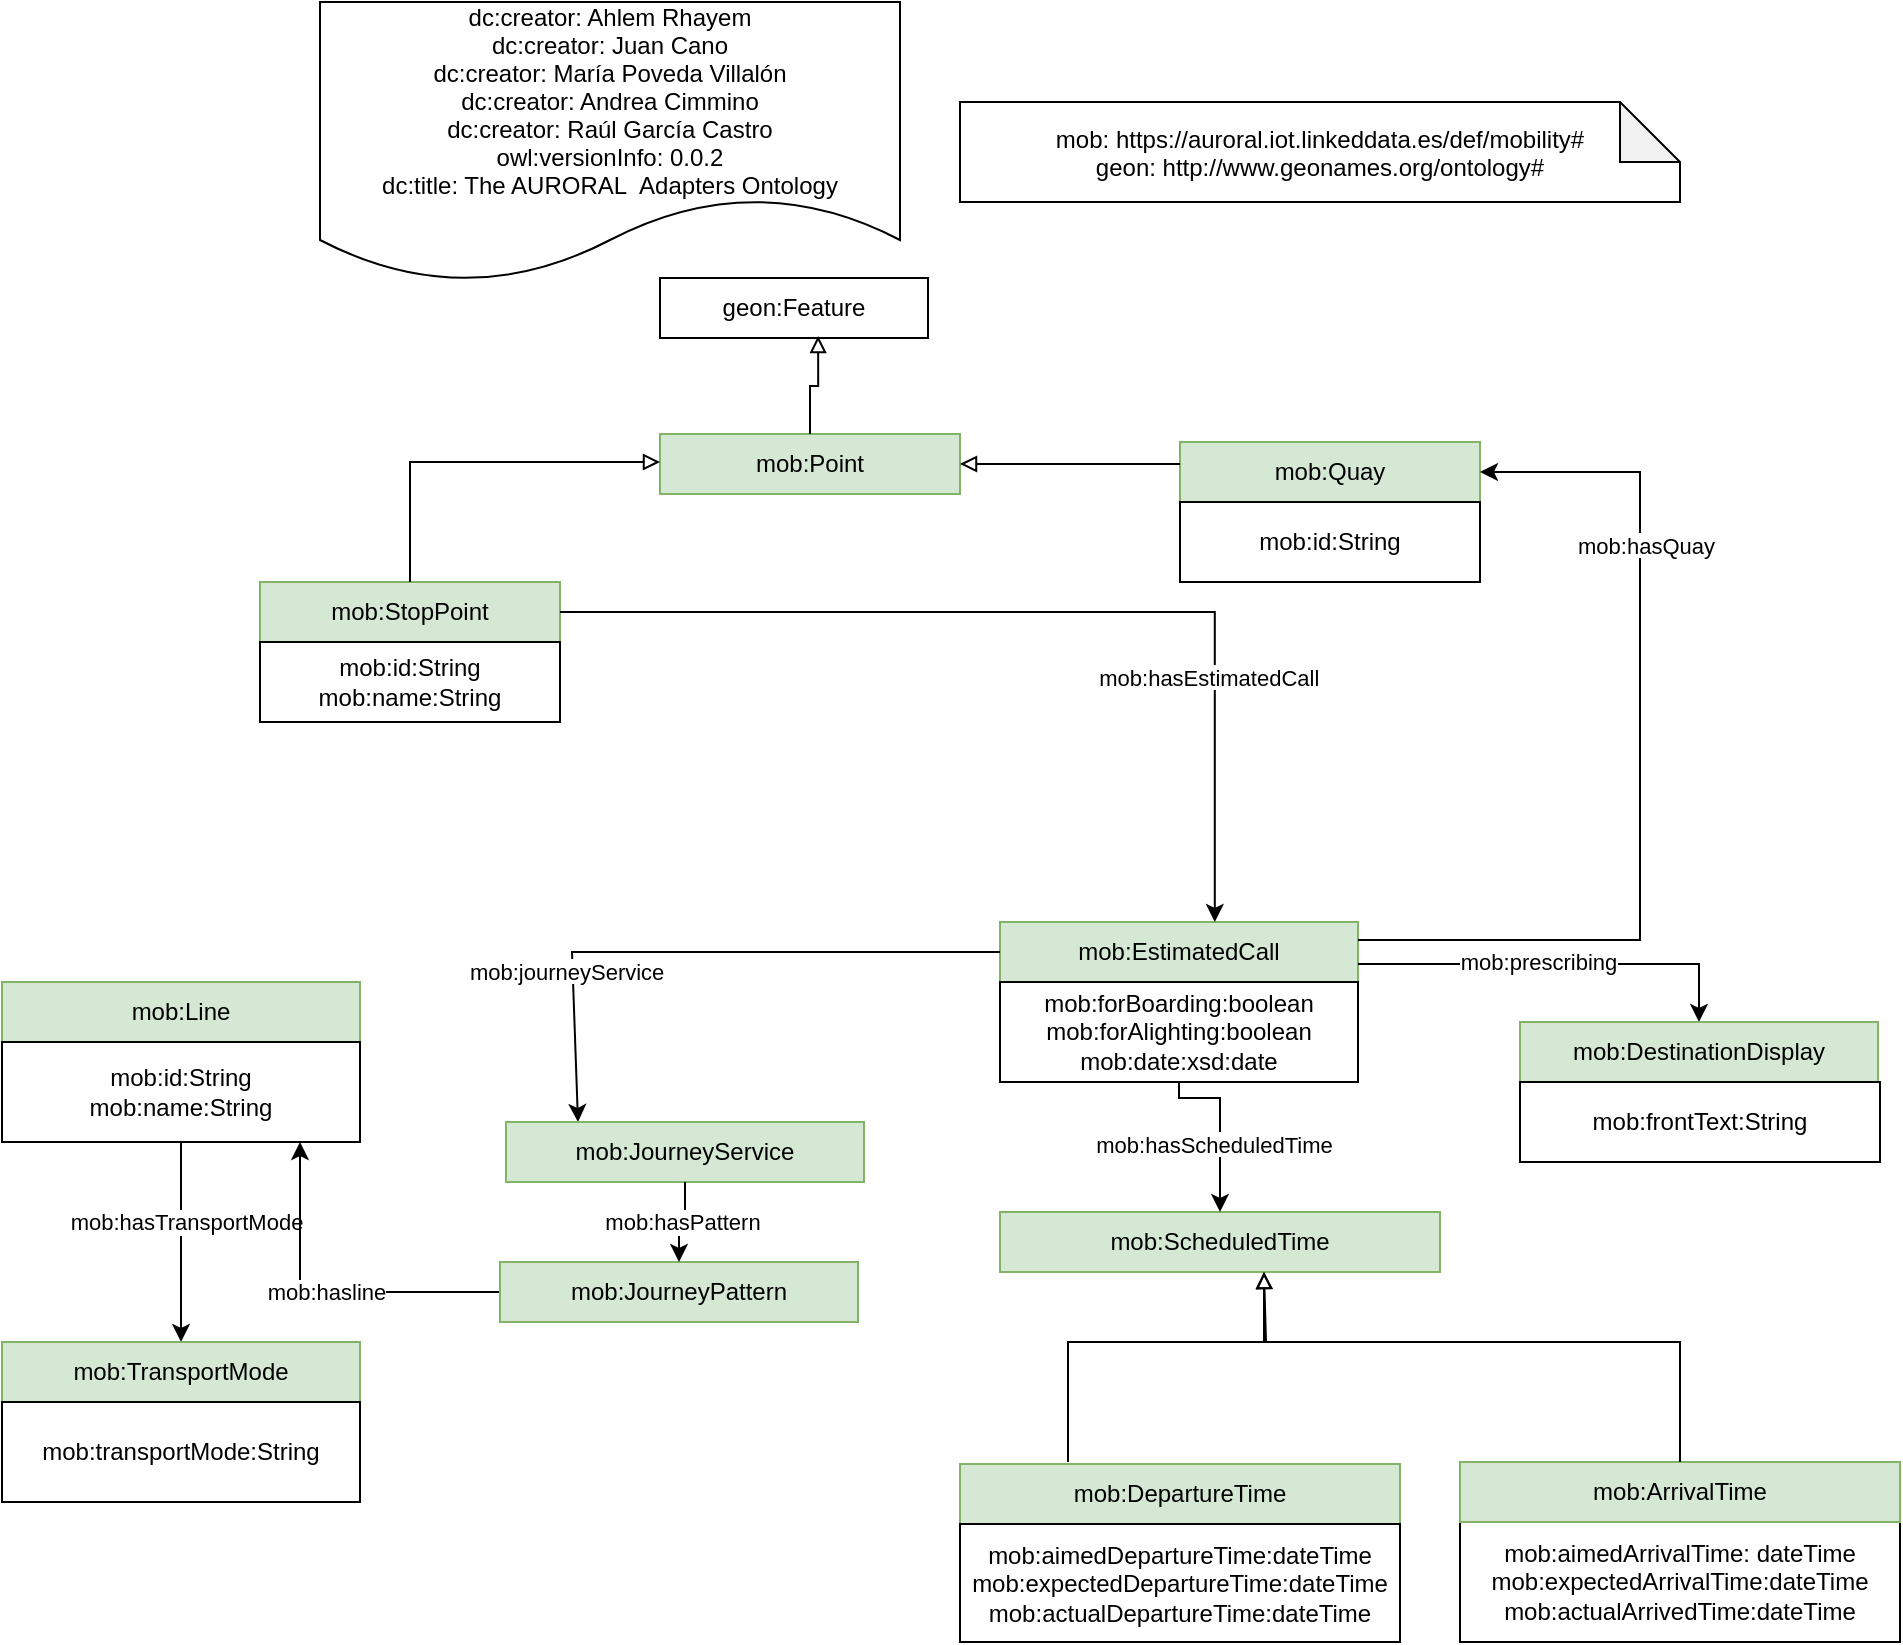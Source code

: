<mxfile version="13.9.9" type="device"><diagram id="2FBA703fzT1AzEDHi156" name="Page-1"><mxGraphModel dx="1326" dy="1654" grid="1" gridSize="10" guides="1" tooltips="1" connect="1" arrows="1" fold="1" page="1" pageScale="1" pageWidth="850" pageHeight="1100" math="0" shadow="0"><root><mxCell id="0"/><mxCell id="1" parent="0"/><mxCell id="R_YtMdiZFJcGjvR6Em4J-1" value="dc:creator: Ahlem Rhayem&#10;dc:creator: Juan Cano&#10;dc:creator: María Poveda Villalón&#10;dc:creator: Andrea Cimmino&#10;dc:creator: Raúl García Castro&#10;owl:versionInfo: 0.0.2&#10;dc:title: The AURORAL  Adapters Ontology" style="shape=document;boundedLbl=1;" parent="1" vertex="1"><mxGeometry x="190" y="-130" width="290" height="140" as="geometry"/></mxCell><mxCell id="R_YtMdiZFJcGjvR6Em4J-2" value="&#10;mob: https://auroral.iot.linkeddata.es/def/mobility#&#10;geon: http://www.geonames.org/ontology#&#10;" style="shape=note;backgroundOutline=1;darkOpacity=0.05;" parent="1" vertex="1"><mxGeometry x="510" y="-80" width="360" height="50" as="geometry"/></mxCell><mxCell id="R_YtMdiZFJcGjvR6Em4J-18" value="mob:EstimatedCall" style="rounded=0;whiteSpace=wrap;html=1;snapToPoint=1;points=[[0.1,0],[0.2,0],[0.3,0],[0.4,0],[0.5,0],[0.6,0],[0.7,0],[0.8,0],[0.9,0],[0,0.1],[0,0.3],[0,0.5],[0,0.7],[0,0.9],[0.1,1],[0.2,1],[0.3,1],[0.4,1],[0.5,1],[0.6,1],[0.7,1],[0.8,1],[0.9,1],[1,0.1],[1,0.3],[1,0.5],[1,0.7],[1,0.9]];fillColor=#d5e8d4;strokeColor=#82b366;" parent="1" vertex="1"><mxGeometry x="530" y="330.0" width="179" height="30" as="geometry"/></mxCell><mxCell id="R_YtMdiZFJcGjvR6Em4J-19" value="mob:StopPoint" style="rounded=0;whiteSpace=wrap;html=1;fillColor=#d5e8d4;strokeColor=#82b366;" parent="1" vertex="1"><mxGeometry x="160" y="160" width="150" height="30" as="geometry"/></mxCell><mxCell id="fcSz_6_OTniCgQvrrrVf-1" value="mob:id:String&lt;br&gt;mob:name:String" style="rounded=0;whiteSpace=wrap;html=1;snapToPoint=1;points=[[0.1,0],[0.2,0],[0.3,0],[0.4,0],[0.5,0],[0.6,0],[0.7,0],[0.8,0],[0.9,0],[0,0.1],[0,0.3],[0,0.5],[0,0.7],[0,0.9],[0.1,1],[0.2,1],[0.3,1],[0.4,1],[0.5,1],[0.6,1],[0.7,1],[0.8,1],[0.9,1],[1,0.1],[1,0.3],[1,0.5],[1,0.7],[1,0.9]];" parent="1" vertex="1"><mxGeometry x="160" y="190" width="150" height="40" as="geometry"/></mxCell><mxCell id="fcSz_6_OTniCgQvrrrVf-4" value="geon:Feature" style="rounded=0;whiteSpace=wrap;html=1;" parent="1" vertex="1"><mxGeometry x="360" y="8" width="134" height="30" as="geometry"/></mxCell><mxCell id="fcSz_6_OTniCgQvrrrVf-6" value="mob:ScheduledTime" style="rounded=0;whiteSpace=wrap;html=1;snapToPoint=1;points=[[0.1,0],[0.2,0],[0.3,0],[0.4,0],[0.5,0],[0.6,0],[0.7,0],[0.8,0],[0.9,0],[0,0.1],[0,0.3],[0,0.5],[0,0.7],[0,0.9],[0.1,1],[0.2,1],[0.3,1],[0.4,1],[0.5,1],[0.6,1],[0.7,1],[0.8,1],[0.9,1],[1,0.1],[1,0.3],[1,0.5],[1,0.7],[1,0.9]];fillColor=#d5e8d4;strokeColor=#82b366;" parent="1" vertex="1"><mxGeometry x="530" y="475" width="220" height="30" as="geometry"/></mxCell><mxCell id="fcSz_6_OTniCgQvrrrVf-7" value="mob:aimedArrivalTime: dateTime&lt;br&gt;mob:expectedArrivalTime:dateTime&lt;br&gt;mob:actualArrivedTime:dateTime&lt;br&gt;" style="rounded=0;whiteSpace=wrap;html=1;snapToPoint=1;points=[[0.1,0],[0.2,0],[0.3,0],[0.4,0],[0.5,0],[0.6,0],[0.7,0],[0.8,0],[0.9,0],[0,0.1],[0,0.3],[0,0.5],[0,0.7],[0,0.9],[0.1,1],[0.2,1],[0.3,1],[0.4,1],[0.5,1],[0.6,1],[0.7,1],[0.8,1],[0.9,1],[1,0.1],[1,0.3],[1,0.5],[1,0.7],[1,0.9]];" parent="1" vertex="1"><mxGeometry x="760" y="630" width="220" height="60" as="geometry"/></mxCell><mxCell id="fcSz_6_OTniCgQvrrrVf-8" style="edgeStyle=orthogonalEdgeStyle;rounded=0;orthogonalLoop=1;jettySize=auto;html=1;fontSize=11;endArrow=classic;endFill=1;" parent="1" source="R_YtMdiZFJcGjvR6Em4J-18" target="fcSz_6_OTniCgQvrrrVf-6" edge="1"><mxGeometry relative="1" as="geometry"><mxPoint x="788.5" y="380" as="sourcePoint"/><mxPoint x="705.5" y="432.5" as="targetPoint"/><Array as="points"><mxPoint x="620" y="418"/></Array></mxGeometry></mxCell><mxCell id="fcSz_6_OTniCgQvrrrVf-9" value="mob:hasScheduledTime" style="edgeLabel;align=center;verticalAlign=middle;resizable=0;points=[];fontSize=11;" parent="fcSz_6_OTniCgQvrrrVf-8" vertex="1" connectable="0"><mxGeometry x="0.491" y="-3" relative="1" as="geometry"><mxPoint as="offset"/></mxGeometry></mxCell><mxCell id="fcSz_6_OTniCgQvrrrVf-10" value="mob:Line" style="rounded=0;whiteSpace=wrap;html=1;snapToPoint=1;points=[[0.1,0],[0.2,0],[0.3,0],[0.4,0],[0.5,0],[0.6,0],[0.7,0],[0.8,0],[0.9,0],[0,0.1],[0,0.3],[0,0.5],[0,0.7],[0,0.9],[0.1,1],[0.2,1],[0.3,1],[0.4,1],[0.5,1],[0.6,1],[0.7,1],[0.8,1],[0.9,1],[1,0.1],[1,0.3],[1,0.5],[1,0.7],[1,0.9]];fillColor=#d5e8d4;strokeColor=#82b366;" parent="1" vertex="1"><mxGeometry x="31" y="360.0" width="179" height="30" as="geometry"/></mxCell><mxCell id="fcSz_6_OTniCgQvrrrVf-42" value="" style="edgeStyle=orthogonalEdgeStyle;rounded=0;orthogonalLoop=1;jettySize=auto;html=1;" parent="1" source="fcSz_6_OTniCgQvrrrVf-15" target="fcSz_6_OTniCgQvrrrVf-39" edge="1"><mxGeometry relative="1" as="geometry"/></mxCell><mxCell id="fcSz_6_OTniCgQvrrrVf-43" value="mob:hasTransportMode" style="edgeLabel;html=1;align=center;verticalAlign=middle;resizable=0;points=[];" parent="fcSz_6_OTniCgQvrrrVf-42" vertex="1" connectable="0"><mxGeometry x="-0.2" y="2" relative="1" as="geometry"><mxPoint as="offset"/></mxGeometry></mxCell><mxCell id="fcSz_6_OTniCgQvrrrVf-15" value="mob:id:String&lt;br&gt;mob:name:String" style="rounded=0;whiteSpace=wrap;html=1;snapToPoint=1;points=[[0.1,0],[0.2,0],[0.3,0],[0.4,0],[0.5,0],[0.6,0],[0.7,0],[0.8,0],[0.9,0],[0,0.1],[0,0.3],[0,0.5],[0,0.7],[0,0.9],[0.1,1],[0.2,1],[0.3,1],[0.4,1],[0.5,1],[0.6,1],[0.7,1],[0.8,1],[0.9,1],[1,0.1],[1,0.3],[1,0.5],[1,0.7],[1,0.9]];" parent="1" vertex="1"><mxGeometry x="31" y="390" width="179" height="50" as="geometry"/></mxCell><mxCell id="fcSz_6_OTniCgQvrrrVf-22" value="mob:hasline" style="edgeStyle=orthogonalEdgeStyle;rounded=0;orthogonalLoop=1;jettySize=auto;html=1;" parent="1" source="fcSz_6_OTniCgQvrrrVf-16" edge="1"><mxGeometry relative="1" as="geometry"><mxPoint x="180" y="440" as="targetPoint"/><Array as="points"><mxPoint x="180" y="515"/></Array></mxGeometry></mxCell><mxCell id="fcSz_6_OTniCgQvrrrVf-16" value="mob:JourneyPattern" style="rounded=0;whiteSpace=wrap;html=1;snapToPoint=1;points=[[0.1,0],[0.2,0],[0.3,0],[0.4,0],[0.5,0],[0.6,0],[0.7,0],[0.8,0],[0.9,0],[0,0.1],[0,0.3],[0,0.5],[0,0.7],[0,0.9],[0.1,1],[0.2,1],[0.3,1],[0.4,1],[0.5,1],[0.6,1],[0.7,1],[0.8,1],[0.9,1],[1,0.1],[1,0.3],[1,0.5],[1,0.7],[1,0.9]];fillColor=#d5e8d4;strokeColor=#82b366;" parent="1" vertex="1"><mxGeometry x="280" y="500.0" width="179" height="30" as="geometry"/></mxCell><mxCell id="fcSz_6_OTniCgQvrrrVf-19" value="mob:forBoarding:boolean&lt;br&gt;mob:forAlighting:boolean&lt;br&gt;mob:date:xsd:date" style="rounded=0;whiteSpace=wrap;html=1;snapToPoint=1;points=[[0.1,0],[0.2,0],[0.3,0],[0.4,0],[0.5,0],[0.6,0],[0.7,0],[0.8,0],[0.9,0],[0,0.1],[0,0.3],[0,0.5],[0,0.7],[0,0.9],[0.1,1],[0.2,1],[0.3,1],[0.4,1],[0.5,1],[0.6,1],[0.7,1],[0.8,1],[0.9,1],[1,0.1],[1,0.3],[1,0.5],[1,0.7],[1,0.9]];" parent="1" vertex="1"><mxGeometry x="530" y="360" width="179" height="50" as="geometry"/></mxCell><mxCell id="fcSz_6_OTniCgQvrrrVf-20" value="" style="edgeStyle=orthogonalEdgeStyle;rounded=0;orthogonalLoop=1;jettySize=auto;html=1;entryX=0.5;entryY=0;entryDx=0;entryDy=0;exitX=1;exitY=0.7;exitDx=0;exitDy=0;" parent="1" source="R_YtMdiZFJcGjvR6Em4J-18" target="fcSz_6_OTniCgQvrrrVf-36" edge="1"><mxGeometry relative="1" as="geometry"><mxPoint x="-30" y="440" as="sourcePoint"/><mxPoint x="43.4" y="490" as="targetPoint"/><Array as="points"><mxPoint x="880" y="351"/></Array></mxGeometry></mxCell><mxCell id="fcSz_6_OTniCgQvrrrVf-21" value="mob:prescribing" style="edgeLabel;html=1;align=center;verticalAlign=middle;resizable=0;points=[];" parent="fcSz_6_OTniCgQvrrrVf-20" vertex="1" connectable="0"><mxGeometry x="-0.096" y="1" relative="1" as="geometry"><mxPoint as="offset"/></mxGeometry></mxCell><mxCell id="fcSz_6_OTniCgQvrrrVf-23" value="mob:Point" style="rounded=0;whiteSpace=wrap;html=1;fillColor=#d5e8d4;strokeColor=#82b366;" parent="1" vertex="1"><mxGeometry x="360" y="86" width="150" height="30" as="geometry"/></mxCell><mxCell id="fcSz_6_OTniCgQvrrrVf-24" value="mob:Quay" style="rounded=0;whiteSpace=wrap;html=1;fillColor=#d5e8d4;strokeColor=#82b366;" parent="1" vertex="1"><mxGeometry x="620" y="90" width="150" height="30" as="geometry"/></mxCell><mxCell id="fcSz_6_OTniCgQvrrrVf-25" style="edgeStyle=orthogonalEdgeStyle;rounded=0;orthogonalLoop=1;jettySize=auto;html=1;fontSize=11;endArrow=block;endFill=0;" parent="1" source="R_YtMdiZFJcGjvR6Em4J-19" target="fcSz_6_OTniCgQvrrrVf-23" edge="1"><mxGeometry relative="1" as="geometry"><mxPoint x="250" y="60" as="targetPoint"/><mxPoint x="425" y="145" as="sourcePoint"/><Array as="points"><mxPoint x="411" y="100"/><mxPoint x="411" y="100"/></Array></mxGeometry></mxCell><mxCell id="fcSz_6_OTniCgQvrrrVf-26" style="edgeStyle=orthogonalEdgeStyle;rounded=0;orthogonalLoop=1;jettySize=auto;html=1;fontSize=11;endArrow=block;endFill=0;" parent="1" source="fcSz_6_OTniCgQvrrrVf-24" target="fcSz_6_OTniCgQvrrrVf-23" edge="1"><mxGeometry relative="1" as="geometry"><mxPoint x="370" y="55" as="targetPoint"/><mxPoint x="421" y="240" as="sourcePoint"/><Array as="points"><mxPoint x="570" y="101"/><mxPoint x="570" y="101"/></Array></mxGeometry></mxCell><mxCell id="fcSz_6_OTniCgQvrrrVf-28" style="edgeStyle=orthogonalEdgeStyle;rounded=0;orthogonalLoop=1;jettySize=auto;html=1;fontSize=11;endArrow=block;endFill=0;entryX=0.59;entryY=0.967;entryDx=0;entryDy=0;entryPerimeter=0;" parent="1" source="fcSz_6_OTniCgQvrrrVf-23" target="fcSz_6_OTniCgQvrrrVf-4" edge="1"><mxGeometry relative="1" as="geometry"><mxPoint x="520" y="60" as="targetPoint"/><mxPoint x="590" y="130" as="sourcePoint"/><Array as="points"/></mxGeometry></mxCell><mxCell id="fcSz_6_OTniCgQvrrrVf-29" style="edgeStyle=orthogonalEdgeStyle;rounded=0;orthogonalLoop=1;jettySize=auto;html=1;fontSize=11;endArrow=classic;endFill=1;entryX=0.6;entryY=0;entryDx=0;entryDy=0;" parent="1" source="R_YtMdiZFJcGjvR6Em4J-19" target="R_YtMdiZFJcGjvR6Em4J-18" edge="1"><mxGeometry relative="1" as="geometry"><mxPoint x="630" y="203" as="sourcePoint"/><mxPoint x="650" y="318" as="targetPoint"/><Array as="points"><mxPoint x="637" y="175"/></Array></mxGeometry></mxCell><mxCell id="fcSz_6_OTniCgQvrrrVf-30" value="mob:hasEstimatedCall" style="edgeLabel;align=center;verticalAlign=middle;resizable=0;points=[];fontSize=11;" parent="fcSz_6_OTniCgQvrrrVf-29" vertex="1" connectable="0"><mxGeometry x="0.491" y="-3" relative="1" as="geometry"><mxPoint as="offset"/></mxGeometry></mxCell><mxCell id="fcSz_6_OTniCgQvrrrVf-31" style="edgeStyle=orthogonalEdgeStyle;rounded=0;orthogonalLoop=1;jettySize=auto;html=1;fontSize=11;endArrow=classic;endFill=1;entryX=1;entryY=0.5;entryDx=0;entryDy=0;exitX=1;exitY=0.3;exitDx=0;exitDy=0;" parent="1" source="R_YtMdiZFJcGjvR6Em4J-18" target="fcSz_6_OTniCgQvrrrVf-24" edge="1"><mxGeometry relative="1" as="geometry"><mxPoint x="490" y="255" as="sourcePoint"/><mxPoint x="647.4" y="340" as="targetPoint"/><Array as="points"><mxPoint x="850" y="339"/><mxPoint x="850" y="105"/></Array></mxGeometry></mxCell><mxCell id="fcSz_6_OTniCgQvrrrVf-32" value="mob:hasQuay" style="edgeLabel;align=center;verticalAlign=middle;resizable=0;points=[];fontSize=11;" parent="fcSz_6_OTniCgQvrrrVf-31" vertex="1" connectable="0"><mxGeometry x="0.491" y="-3" relative="1" as="geometry"><mxPoint as="offset"/></mxGeometry></mxCell><mxCell id="fcSz_6_OTniCgQvrrrVf-33" style="edgeStyle=orthogonalEdgeStyle;rounded=0;orthogonalLoop=1;jettySize=auto;html=1;fontSize=11;endArrow=classic;endFill=1;exitX=0;exitY=0.5;exitDx=0;exitDy=0;" parent="1" source="R_YtMdiZFJcGjvR6Em4J-18" target="fcSz_6_OTniCgQvrrrVf-35" edge="1"><mxGeometry relative="1" as="geometry"><mxPoint x="352.6" y="390" as="sourcePoint"/><mxPoint x="316" y="430" as="targetPoint"/><Array as="points"><mxPoint x="316" y="345"/></Array></mxGeometry></mxCell><mxCell id="fcSz_6_OTniCgQvrrrVf-34" value="mob:journeyService" style="edgeLabel;align=center;verticalAlign=middle;resizable=0;points=[];fontSize=11;" parent="fcSz_6_OTniCgQvrrrVf-33" vertex="1" connectable="0"><mxGeometry x="0.491" y="-3" relative="1" as="geometry"><mxPoint as="offset"/></mxGeometry></mxCell><mxCell id="fcSz_6_OTniCgQvrrrVf-35" value="mob:JourneyService" style="rounded=0;whiteSpace=wrap;html=1;snapToPoint=1;points=[[0.1,0],[0.2,0],[0.3,0],[0.4,0],[0.5,0],[0.6,0],[0.7,0],[0.8,0],[0.9,0],[0,0.1],[0,0.3],[0,0.5],[0,0.7],[0,0.9],[0.1,1],[0.2,1],[0.3,1],[0.4,1],[0.5,1],[0.6,1],[0.7,1],[0.8,1],[0.9,1],[1,0.1],[1,0.3],[1,0.5],[1,0.7],[1,0.9]];fillColor=#d5e8d4;strokeColor=#82b366;" parent="1" vertex="1"><mxGeometry x="283" y="430.0" width="179" height="30" as="geometry"/></mxCell><mxCell id="fcSz_6_OTniCgQvrrrVf-36" value="mob:DestinationDisplay" style="rounded=0;whiteSpace=wrap;html=1;snapToPoint=1;points=[[0.1,0],[0.2,0],[0.3,0],[0.4,0],[0.5,0],[0.6,0],[0.7,0],[0.8,0],[0.9,0],[0,0.1],[0,0.3],[0,0.5],[0,0.7],[0,0.9],[0.1,1],[0.2,1],[0.3,1],[0.4,1],[0.5,1],[0.6,1],[0.7,1],[0.8,1],[0.9,1],[1,0.1],[1,0.3],[1,0.5],[1,0.7],[1,0.9]];fillColor=#d5e8d4;strokeColor=#82b366;" parent="1" vertex="1"><mxGeometry x="790" y="380.0" width="179" height="30" as="geometry"/></mxCell><mxCell id="fcSz_6_OTniCgQvrrrVf-37" value="mob:frontText:String" style="rounded=0;whiteSpace=wrap;html=1;snapToPoint=1;points=[[0.1,0],[0.2,0],[0.3,0],[0.4,0],[0.5,0],[0.6,0],[0.7,0],[0.8,0],[0.9,0],[0,0.1],[0,0.3],[0,0.5],[0,0.7],[0,0.9],[0.1,1],[0.2,1],[0.3,1],[0.4,1],[0.5,1],[0.6,1],[0.7,1],[0.8,1],[0.9,1],[1,0.1],[1,0.3],[1,0.5],[1,0.7],[1,0.9]];" parent="1" vertex="1"><mxGeometry x="790" y="410" width="180" height="40" as="geometry"/></mxCell><mxCell id="fcSz_6_OTniCgQvrrrVf-38" value="mob:hasPattern" style="edgeStyle=orthogonalEdgeStyle;rounded=0;orthogonalLoop=1;jettySize=auto;html=1;exitX=0.5;exitY=1;exitDx=0;exitDy=0;" parent="1" source="fcSz_6_OTniCgQvrrrVf-35" target="fcSz_6_OTniCgQvrrrVf-16" edge="1"><mxGeometry relative="1" as="geometry"><mxPoint x="290" y="525" as="sourcePoint"/><mxPoint x="190" y="450" as="targetPoint"/><Array as="points"/></mxGeometry></mxCell><mxCell id="fcSz_6_OTniCgQvrrrVf-39" value="mob:TransportMode" style="rounded=0;whiteSpace=wrap;html=1;snapToPoint=1;points=[[0.1,0],[0.2,0],[0.3,0],[0.4,0],[0.5,0],[0.6,0],[0.7,0],[0.8,0],[0.9,0],[0,0.1],[0,0.3],[0,0.5],[0,0.7],[0,0.9],[0.1,1],[0.2,1],[0.3,1],[0.4,1],[0.5,1],[0.6,1],[0.7,1],[0.8,1],[0.9,1],[1,0.1],[1,0.3],[1,0.5],[1,0.7],[1,0.9]];fillColor=#d5e8d4;strokeColor=#82b366;" parent="1" vertex="1"><mxGeometry x="31" y="540.0" width="179" height="30" as="geometry"/></mxCell><mxCell id="fcSz_6_OTniCgQvrrrVf-40" value="mob:id:String" style="rounded=0;whiteSpace=wrap;html=1;snapToPoint=1;points=[[0.1,0],[0.2,0],[0.3,0],[0.4,0],[0.5,0],[0.6,0],[0.7,0],[0.8,0],[0.9,0],[0,0.1],[0,0.3],[0,0.5],[0,0.7],[0,0.9],[0.1,1],[0.2,1],[0.3,1],[0.4,1],[0.5,1],[0.6,1],[0.7,1],[0.8,1],[0.9,1],[1,0.1],[1,0.3],[1,0.5],[1,0.7],[1,0.9]];" parent="1" vertex="1"><mxGeometry x="620" y="120" width="150" height="40" as="geometry"/></mxCell><mxCell id="xMN9a1amkkjocRfLm9ea-1" value="mob:ArrivalTime" style="rounded=0;whiteSpace=wrap;html=1;snapToPoint=1;points=[[0.1,0],[0.2,0],[0.3,0],[0.4,0],[0.5,0],[0.6,0],[0.7,0],[0.8,0],[0.9,0],[0,0.1],[0,0.3],[0,0.5],[0,0.7],[0,0.9],[0.1,1],[0.2,1],[0.3,1],[0.4,1],[0.5,1],[0.6,1],[0.7,1],[0.8,1],[0.9,1],[1,0.1],[1,0.3],[1,0.5],[1,0.7],[1,0.9]];fillColor=#d5e8d4;strokeColor=#82b366;" parent="1" vertex="1"><mxGeometry x="760" y="600" width="220" height="30" as="geometry"/></mxCell><mxCell id="xMN9a1amkkjocRfLm9ea-2" value="mob:DepartureTime" style="rounded=0;whiteSpace=wrap;html=1;snapToPoint=1;points=[[0.1,0],[0.2,0],[0.3,0],[0.4,0],[0.5,0],[0.6,0],[0.7,0],[0.8,0],[0.9,0],[0,0.1],[0,0.3],[0,0.5],[0,0.7],[0,0.9],[0.1,1],[0.2,1],[0.3,1],[0.4,1],[0.5,1],[0.6,1],[0.7,1],[0.8,1],[0.9,1],[1,0.1],[1,0.3],[1,0.5],[1,0.7],[1,0.9]];fillColor=#d5e8d4;strokeColor=#82b366;" parent="1" vertex="1"><mxGeometry x="510" y="601" width="220" height="30" as="geometry"/></mxCell><mxCell id="xMN9a1amkkjocRfLm9ea-3" style="edgeStyle=orthogonalEdgeStyle;rounded=0;orthogonalLoop=1;jettySize=auto;html=1;fontSize=11;endArrow=block;endFill=0;exitX=0.5;exitY=0;exitDx=0;exitDy=0;" parent="1" source="xMN9a1amkkjocRfLm9ea-1" target="fcSz_6_OTniCgQvrrrVf-6" edge="1"><mxGeometry relative="1" as="geometry"><mxPoint x="740" y="530" as="targetPoint"/><mxPoint x="850" y="530" as="sourcePoint"/><Array as="points"><mxPoint x="870" y="540"/><mxPoint x="663" y="540"/></Array></mxGeometry></mxCell><mxCell id="xMN9a1amkkjocRfLm9ea-5" style="edgeStyle=orthogonalEdgeStyle;rounded=0;orthogonalLoop=1;jettySize=auto;html=1;fontSize=11;endArrow=block;endFill=0;entryX=0.6;entryY=1;entryDx=0;entryDy=0;" parent="1" target="fcSz_6_OTniCgQvrrrVf-6" edge="1"><mxGeometry relative="1" as="geometry"><mxPoint x="463.04" y="500.0" as="targetPoint"/><mxPoint x="564" y="600" as="sourcePoint"/><Array as="points"><mxPoint x="564" y="540"/><mxPoint x="662" y="540"/></Array></mxGeometry></mxCell><mxCell id="xMN9a1amkkjocRfLm9ea-6" value="mob:aimedDepartureTime:dateTime&lt;br&gt;mob:expectedDepartureTime:dateTime&lt;br&gt;mob:actualDepartureTime:dateTime" style="rounded=0;whiteSpace=wrap;html=1;snapToPoint=1;points=[[0.1,0],[0.2,0],[0.3,0],[0.4,0],[0.5,0],[0.6,0],[0.7,0],[0.8,0],[0.9,0],[0,0.1],[0,0.3],[0,0.5],[0,0.7],[0,0.9],[0.1,1],[0.2,1],[0.3,1],[0.4,1],[0.5,1],[0.6,1],[0.7,1],[0.8,1],[0.9,1],[1,0.1],[1,0.3],[1,0.5],[1,0.7],[1,0.9]];" parent="1" vertex="1"><mxGeometry x="510" y="631" width="220" height="59" as="geometry"/></mxCell><mxCell id="8tCRHtj03YbGQfvzaeTB-1" value="mob:transportMode:String&lt;br&gt;" style="rounded=0;whiteSpace=wrap;html=1;snapToPoint=1;points=[[0.1,0],[0.2,0],[0.3,0],[0.4,0],[0.5,0],[0.6,0],[0.7,0],[0.8,0],[0.9,0],[0,0.1],[0,0.3],[0,0.5],[0,0.7],[0,0.9],[0.1,1],[0.2,1],[0.3,1],[0.4,1],[0.5,1],[0.6,1],[0.7,1],[0.8,1],[0.9,1],[1,0.1],[1,0.3],[1,0.5],[1,0.7],[1,0.9]];" vertex="1" parent="1"><mxGeometry x="31" y="570" width="179" height="50" as="geometry"/></mxCell></root></mxGraphModel></diagram></mxfile>